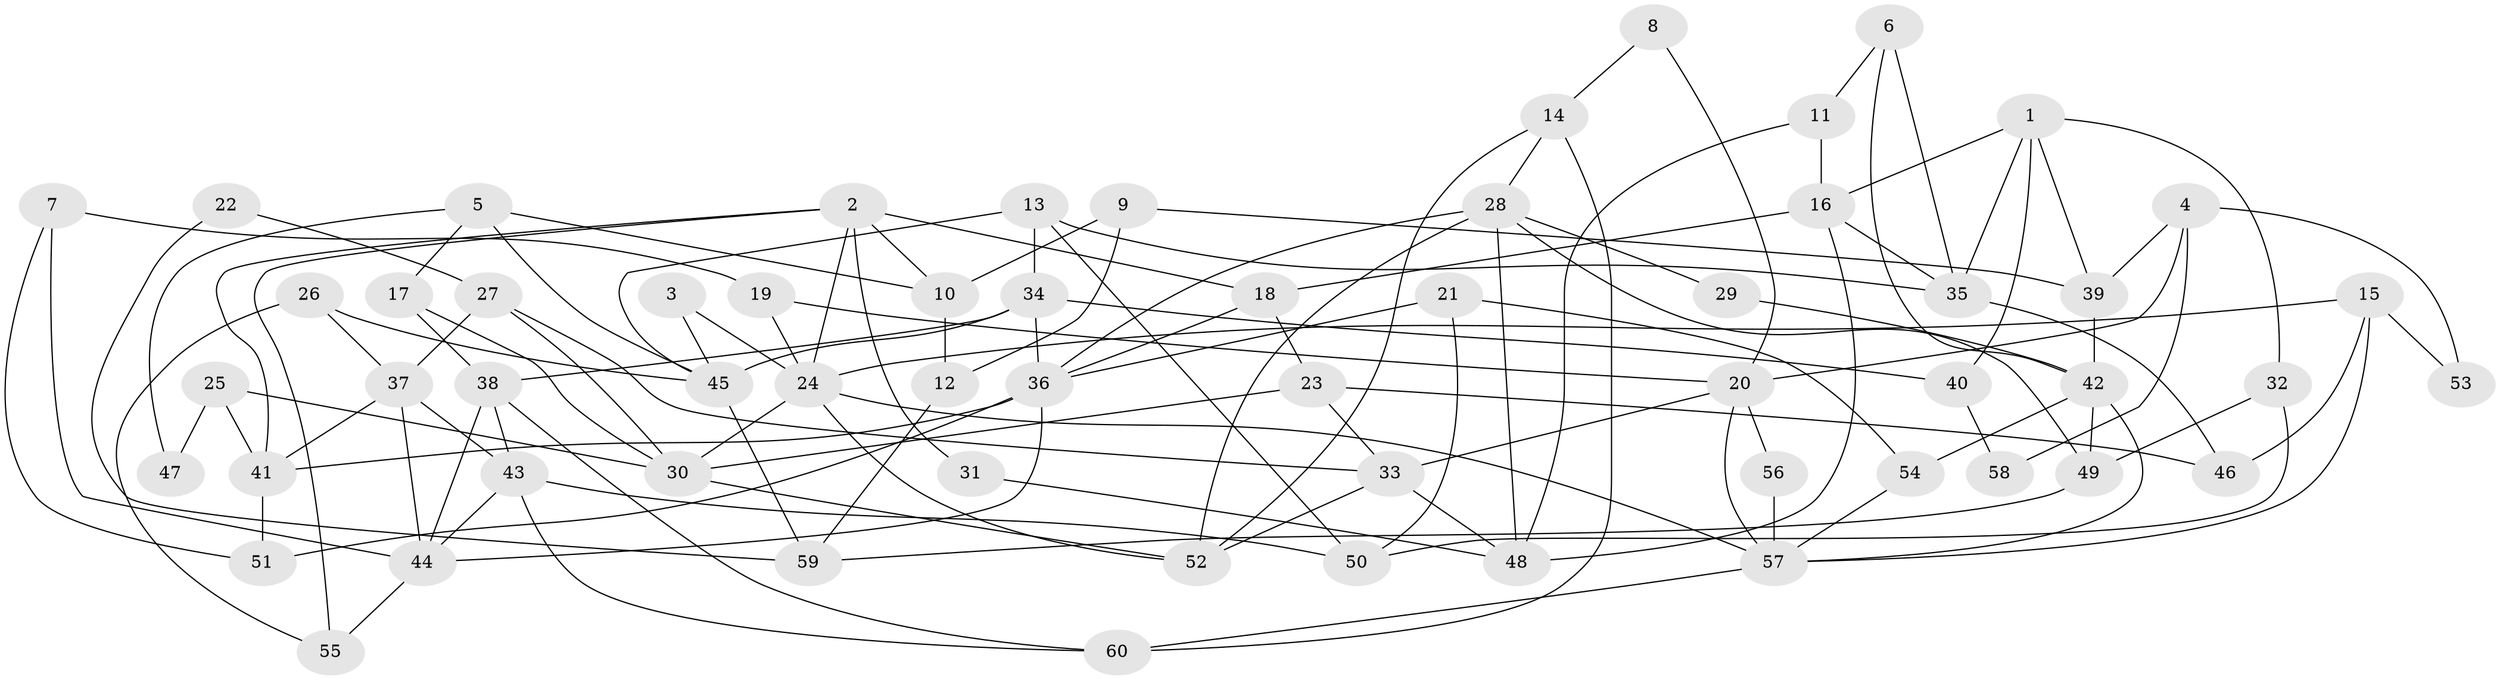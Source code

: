 // Generated by graph-tools (version 1.1) at 2025/49/03/09/25 04:49:38]
// undirected, 60 vertices, 120 edges
graph export_dot {
graph [start="1"]
  node [color=gray90,style=filled];
  1;
  2;
  3;
  4;
  5;
  6;
  7;
  8;
  9;
  10;
  11;
  12;
  13;
  14;
  15;
  16;
  17;
  18;
  19;
  20;
  21;
  22;
  23;
  24;
  25;
  26;
  27;
  28;
  29;
  30;
  31;
  32;
  33;
  34;
  35;
  36;
  37;
  38;
  39;
  40;
  41;
  42;
  43;
  44;
  45;
  46;
  47;
  48;
  49;
  50;
  51;
  52;
  53;
  54;
  55;
  56;
  57;
  58;
  59;
  60;
  1 -- 16;
  1 -- 35;
  1 -- 32;
  1 -- 39;
  1 -- 40;
  2 -- 24;
  2 -- 41;
  2 -- 10;
  2 -- 18;
  2 -- 31;
  2 -- 55;
  3 -- 24;
  3 -- 45;
  4 -- 39;
  4 -- 20;
  4 -- 53;
  4 -- 58;
  5 -- 17;
  5 -- 45;
  5 -- 10;
  5 -- 47;
  6 -- 11;
  6 -- 35;
  6 -- 42;
  7 -- 44;
  7 -- 51;
  7 -- 19;
  8 -- 20;
  8 -- 14;
  9 -- 39;
  9 -- 10;
  9 -- 12;
  10 -- 12;
  11 -- 48;
  11 -- 16;
  12 -- 59;
  13 -- 50;
  13 -- 34;
  13 -- 35;
  13 -- 45;
  14 -- 28;
  14 -- 52;
  14 -- 60;
  15 -- 24;
  15 -- 57;
  15 -- 46;
  15 -- 53;
  16 -- 35;
  16 -- 18;
  16 -- 48;
  17 -- 30;
  17 -- 38;
  18 -- 36;
  18 -- 23;
  19 -- 20;
  19 -- 24;
  20 -- 33;
  20 -- 57;
  20 -- 56;
  21 -- 36;
  21 -- 54;
  21 -- 50;
  22 -- 27;
  22 -- 59;
  23 -- 33;
  23 -- 30;
  23 -- 46;
  24 -- 30;
  24 -- 52;
  24 -- 57;
  25 -- 41;
  25 -- 30;
  25 -- 47;
  26 -- 37;
  26 -- 45;
  26 -- 55;
  27 -- 30;
  27 -- 37;
  27 -- 33;
  28 -- 52;
  28 -- 49;
  28 -- 29;
  28 -- 36;
  28 -- 48;
  29 -- 42;
  30 -- 52;
  31 -- 48;
  32 -- 49;
  32 -- 50;
  33 -- 48;
  33 -- 52;
  34 -- 38;
  34 -- 36;
  34 -- 40;
  34 -- 45;
  35 -- 46;
  36 -- 44;
  36 -- 41;
  36 -- 51;
  37 -- 43;
  37 -- 44;
  37 -- 41;
  38 -- 60;
  38 -- 44;
  38 -- 43;
  39 -- 42;
  40 -- 58;
  41 -- 51;
  42 -- 57;
  42 -- 49;
  42 -- 54;
  43 -- 50;
  43 -- 44;
  43 -- 60;
  44 -- 55;
  45 -- 59;
  49 -- 59;
  54 -- 57;
  56 -- 57;
  57 -- 60;
}
